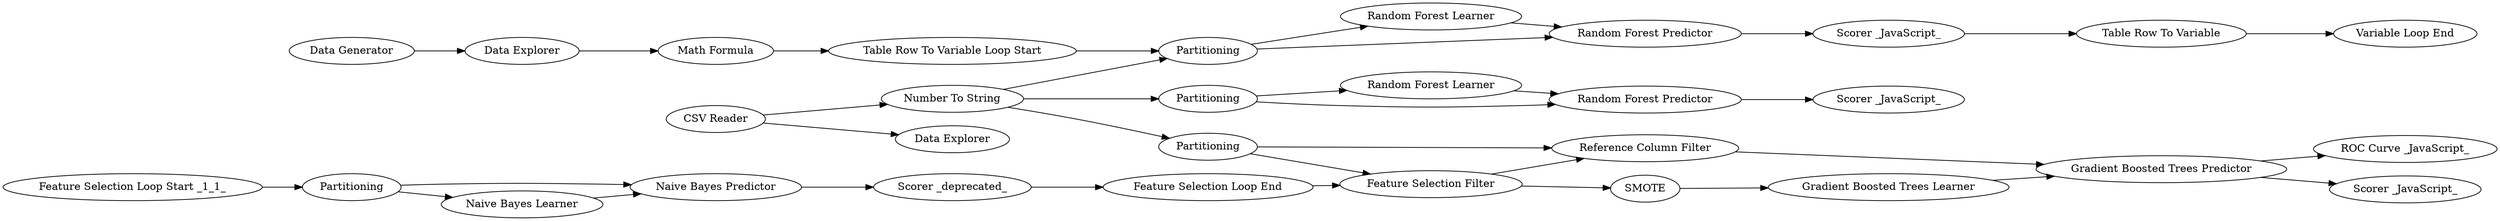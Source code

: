 digraph {
	"4460424127259365012_867" [label="Table Row To Variable"]
	"4460424127259365012_21" [label="Scorer _JavaScript_"]
	"4460424127259365012_848" [label="Random Forest Learner"]
	"4460424127259365012_847" [label="Data Explorer"]
	"4460424127259365012_866" [label="Table Row To Variable Loop Start"]
	"4460424127259365012_869" [label="Scorer _JavaScript_"]
	"4460424127259365012_22" [label="Gradient Boosted Trees Learner"]
	"4460424127259365012_846" [label="ROC Curve _JavaScript_"]
	"4460424127259365012_854" [label="Variable Loop End"]
	"927732999753878254_7" [label="Scorer _deprecated_"]
	"927732999753878254_2" [label="Feature Selection Loop End"]
	"927732999753878254_3" [label="Feature Selection Filter"]
	"927732999753878254_10" [label="Naive Bayes Predictor"]
	"4460424127259365012_851" [label=Partitioning]
	"4460424127259365012_23" [label="Gradient Boosted Trees Predictor"]
	"4460424127259365012_865" [label="Data Explorer"]
	"4460424127259365012_4" [label=Partitioning]
	"4460424127259365012_850" [label="Scorer _JavaScript_"]
	"4460424127259365012_863" [label="Data Generator"]
	"4460424127259365012_868" [label=Partitioning]
	"4460424127259365012_864" [label="Math Formula"]
	"4460424127259365012_870" [label="Random Forest Learner"]
	"4460424127259365012_824" [label="Number To String"]
	"4460424127259365012_823" [label="Reference Column Filter"]
	"927732999753878254_6" [label=Partitioning]
	"4460424127259365012_849" [label="Random Forest Predictor"]
	"927732999753878254_8" [label="Feature Selection Loop Start _1_1_"]
	"4460424127259365012_871" [label="Random Forest Predictor"]
	"4460424127259365012_845" [label=SMOTE]
	"4460424127259365012_1" [label="CSV Reader"]
	"927732999753878254_9" [label="Naive Bayes Learner"]
	"4460424127259365012_4" -> "927732999753878254_3"
	"4460424127259365012_23" -> "4460424127259365012_846"
	"4460424127259365012_868" -> "4460424127259365012_870"
	"4460424127259365012_824" -> "4460424127259365012_851"
	"927732999753878254_10" -> "927732999753878254_7"
	"4460424127259365012_848" -> "4460424127259365012_849"
	"4460424127259365012_824" -> "4460424127259365012_4"
	"4460424127259365012_849" -> "4460424127259365012_850"
	"4460424127259365012_845" -> "4460424127259365012_22"
	"927732999753878254_6" -> "927732999753878254_10"
	"927732999753878254_3" -> "4460424127259365012_845"
	"927732999753878254_8" -> "927732999753878254_6"
	"4460424127259365012_850" -> "4460424127259365012_867"
	"4460424127259365012_864" -> "4460424127259365012_866"
	"927732999753878254_6" -> "927732999753878254_9"
	"4460424127259365012_22" -> "4460424127259365012_23"
	"927732999753878254_9" -> "927732999753878254_10"
	"4460424127259365012_1" -> "4460424127259365012_847"
	"4460424127259365012_4" -> "4460424127259365012_823"
	"4460424127259365012_870" -> "4460424127259365012_871"
	"4460424127259365012_867" -> "4460424127259365012_854"
	"4460424127259365012_866" -> "4460424127259365012_851"
	"4460424127259365012_851" -> "4460424127259365012_849"
	"927732999753878254_7" -> "927732999753878254_2"
	"4460424127259365012_824" -> "4460424127259365012_868"
	"4460424127259365012_1" -> "4460424127259365012_824"
	"927732999753878254_2" -> "927732999753878254_3"
	"4460424127259365012_871" -> "4460424127259365012_869"
	"4460424127259365012_823" -> "4460424127259365012_23"
	"4460424127259365012_851" -> "4460424127259365012_848"
	"4460424127259365012_23" -> "4460424127259365012_21"
	"4460424127259365012_865" -> "4460424127259365012_864"
	"927732999753878254_3" -> "4460424127259365012_823"
	"4460424127259365012_868" -> "4460424127259365012_871"
	"4460424127259365012_863" -> "4460424127259365012_865"
	rankdir=LR
}

